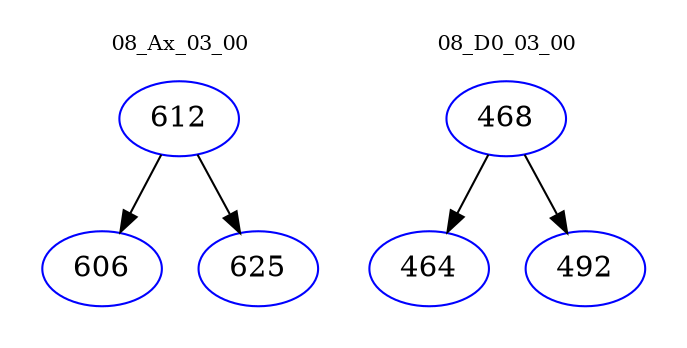 digraph{
subgraph cluster_0 {
color = white
label = "08_Ax_03_00";
fontsize=10;
T0_612 [label="612", color="blue"]
T0_612 -> T0_606 [color="black"]
T0_606 [label="606", color="blue"]
T0_612 -> T0_625 [color="black"]
T0_625 [label="625", color="blue"]
}
subgraph cluster_1 {
color = white
label = "08_D0_03_00";
fontsize=10;
T1_468 [label="468", color="blue"]
T1_468 -> T1_464 [color="black"]
T1_464 [label="464", color="blue"]
T1_468 -> T1_492 [color="black"]
T1_492 [label="492", color="blue"]
}
}
